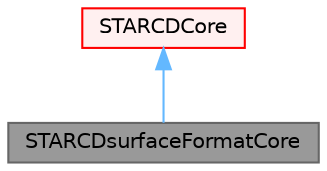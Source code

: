 digraph "STARCDsurfaceFormatCore"
{
 // LATEX_PDF_SIZE
  bgcolor="transparent";
  edge [fontname=Helvetica,fontsize=10,labelfontname=Helvetica,labelfontsize=10];
  node [fontname=Helvetica,fontsize=10,shape=box,height=0.2,width=0.4];
  Node1 [id="Node000001",label="STARCDsurfaceFormatCore",height=0.2,width=0.4,color="gray40", fillcolor="grey60", style="filled", fontcolor="black",tooltip="Internal class used by the STARCDsurfaceFormat."];
  Node2 -> Node1 [id="edge1_Node000001_Node000002",dir="back",color="steelblue1",style="solid",tooltip=" "];
  Node2 [id="Node000002",label="STARCDCore",height=0.2,width=0.4,color="red", fillcolor="#FFF0F0", style="filled",URL="$classFoam_1_1fileFormats_1_1STARCDCore.html",tooltip="Core routines used when reading/writing PROSTAR vrt/cel/bnd files."];
}
